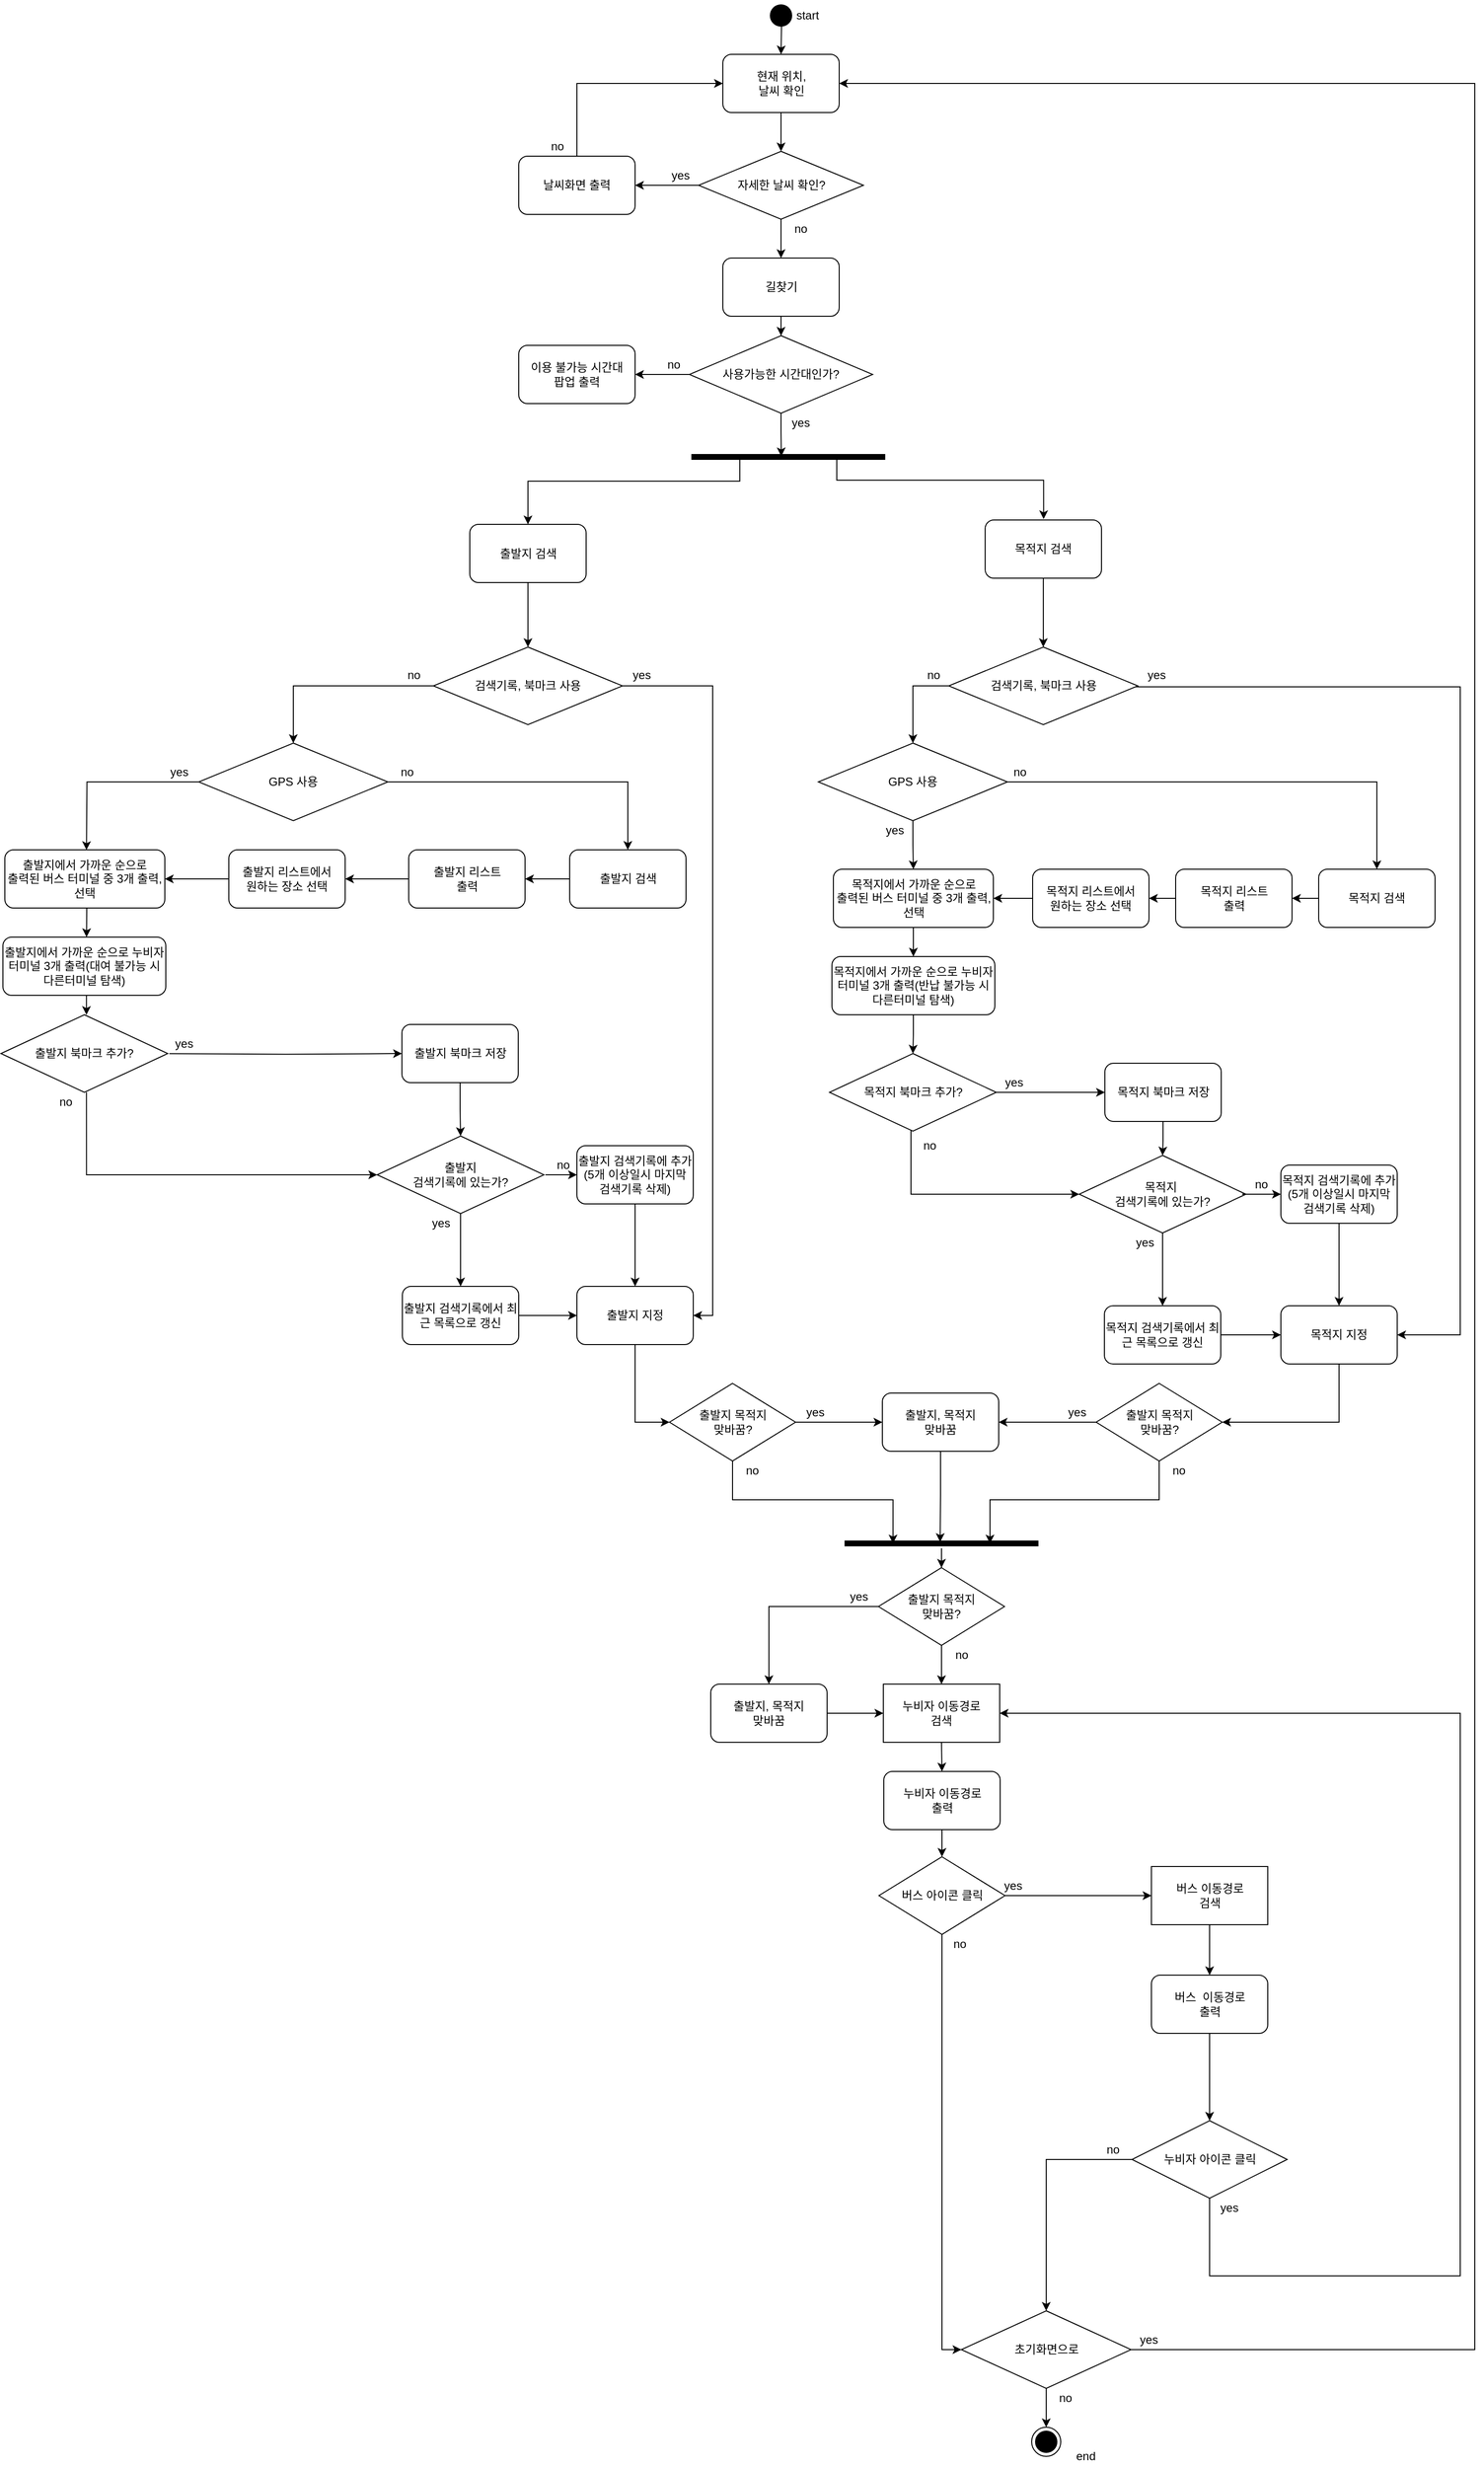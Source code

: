 <mxfile version="12.2.2" type="device" pages="1"><diagram id="voojfYDVaYr_QGPPQN8t" name="Page-1"><mxGraphModel dx="1408" dy="748" grid="1" gridSize="10" guides="1" tooltips="1" connect="1" arrows="1" fold="1" page="1" pageScale="1" pageWidth="827" pageHeight="1169" math="0" shadow="0"><root><mxCell id="0"/><mxCell id="1" parent="0"/><mxCell id="6uyjMavUp8ukSpGqGMeQ-25" style="edgeStyle=orthogonalEdgeStyle;rounded=0;orthogonalLoop=1;jettySize=auto;html=1;entryX=0.5;entryY=0;entryDx=0;entryDy=0;" parent="1" target="6uyjMavUp8ukSpGqGMeQ-9" edge="1"><mxGeometry relative="1" as="geometry"><mxPoint x="885" y="40" as="sourcePoint"/></mxGeometry></mxCell><mxCell id="6uyjMavUp8ukSpGqGMeQ-2" value="" style="ellipse;html=1;shape=startState;fillColor=#000000;strokeColor=#000000;" parent="1" vertex="1"><mxGeometry x="869.5" y="15" width="30" height="30" as="geometry"/></mxCell><mxCell id="6uyjMavUp8ukSpGqGMeQ-360" style="edgeStyle=orthogonalEdgeStyle;rounded=0;orthogonalLoop=1;jettySize=auto;html=1;entryX=0.5;entryY=0;entryDx=0;entryDy=0;strokeColor=#000000;" parent="1" source="6uyjMavUp8ukSpGqGMeQ-9" target="6uyjMavUp8ukSpGqGMeQ-359" edge="1"><mxGeometry relative="1" as="geometry"/></mxCell><mxCell id="6uyjMavUp8ukSpGqGMeQ-9" value="현재 위치,&lt;br&gt;날씨 확인" style="rounded=1;whiteSpace=wrap;html=1;" parent="1" vertex="1"><mxGeometry x="824.5" y="70" width="120" height="60" as="geometry"/></mxCell><mxCell id="6uyjMavUp8ukSpGqGMeQ-273" style="edgeStyle=orthogonalEdgeStyle;rounded=0;orthogonalLoop=1;jettySize=auto;html=1;entryX=0.5;entryY=0;entryDx=0;entryDy=0;strokeColor=#000000;" parent="1" source="6uyjMavUp8ukSpGqGMeQ-11" target="6uyjMavUp8ukSpGqGMeQ-271" edge="1"><mxGeometry relative="1" as="geometry"/></mxCell><mxCell id="6uyjMavUp8ukSpGqGMeQ-11" value="길찾기" style="rounded=1;whiteSpace=wrap;html=1;" parent="1" vertex="1"><mxGeometry x="824.5" y="280" width="120" height="60" as="geometry"/></mxCell><mxCell id="6uyjMavUp8ukSpGqGMeQ-69" style="edgeStyle=orthogonalEdgeStyle;rounded=0;orthogonalLoop=1;jettySize=auto;html=1;exitX=0.25;exitY=0.5;exitDx=0;exitDy=0;exitPerimeter=0;entryX=0.5;entryY=0;entryDx=0;entryDy=0;strokeColor=#000000;" parent="1" source="6uyjMavUp8ukSpGqGMeQ-26" target="6uyjMavUp8ukSpGqGMeQ-30" edge="1"><mxGeometry relative="1" as="geometry"><mxPoint x="772" y="455" as="sourcePoint"/><Array as="points"><mxPoint x="842" y="510"/><mxPoint x="624" y="510"/></Array></mxGeometry></mxCell><mxCell id="6uyjMavUp8ukSpGqGMeQ-70" style="edgeStyle=orthogonalEdgeStyle;rounded=0;orthogonalLoop=1;jettySize=auto;html=1;exitX=0.75;exitY=0.5;exitDx=0;exitDy=0;exitPerimeter=0;entryX=0.5;entryY=0;entryDx=0;entryDy=0;strokeColor=#000000;" parent="1" edge="1"><mxGeometry relative="1" as="geometry"><mxPoint x="942" y="484.167" as="sourcePoint"/><mxPoint x="1155.333" y="549.167" as="targetPoint"/><Array as="points"><mxPoint x="942" y="509"/><mxPoint x="1155" y="509"/></Array></mxGeometry></mxCell><mxCell id="6uyjMavUp8ukSpGqGMeQ-26" value="" style="shape=line;html=1;strokeWidth=6;strokeColor=#000000;" parent="1" vertex="1"><mxGeometry x="792" y="480" width="200" height="10" as="geometry"/></mxCell><mxCell id="6uyjMavUp8ukSpGqGMeQ-58" style="edgeStyle=orthogonalEdgeStyle;rounded=0;orthogonalLoop=1;jettySize=auto;html=1;exitX=0.5;exitY=1;exitDx=0;exitDy=0;entryX=0.5;entryY=0;entryDx=0;entryDy=0;" parent="1" source="6uyjMavUp8ukSpGqGMeQ-30" target="6uyjMavUp8ukSpGqGMeQ-33" edge="1"><mxGeometry relative="1" as="geometry"/></mxCell><mxCell id="6uyjMavUp8ukSpGqGMeQ-30" value="출발지 검색" style="rounded=1;whiteSpace=wrap;html=1;" parent="1" vertex="1"><mxGeometry x="563.5" y="554.5" width="120" height="60" as="geometry"/></mxCell><mxCell id="6uyjMavUp8ukSpGqGMeQ-117" style="edgeStyle=orthogonalEdgeStyle;rounded=0;orthogonalLoop=1;jettySize=auto;html=1;entryX=0.5;entryY=0;entryDx=0;entryDy=0;strokeColor=#000000;" parent="1" source="6uyjMavUp8ukSpGqGMeQ-31" target="6uyjMavUp8ukSpGqGMeQ-116" edge="1"><mxGeometry relative="1" as="geometry"/></mxCell><mxCell id="6uyjMavUp8ukSpGqGMeQ-31" value="목적지 검색" style="rounded=1;whiteSpace=wrap;html=1;" parent="1" vertex="1"><mxGeometry x="1095" y="550" width="120" height="60" as="geometry"/></mxCell><mxCell id="6uyjMavUp8ukSpGqGMeQ-68" style="edgeStyle=orthogonalEdgeStyle;rounded=0;orthogonalLoop=1;jettySize=auto;html=1;exitX=0;exitY=0.5;exitDx=0;exitDy=0;entryX=0.5;entryY=0;entryDx=0;entryDy=0;strokeColor=#000000;" parent="1" source="6uyjMavUp8ukSpGqGMeQ-33" target="6uyjMavUp8ukSpGqGMeQ-35" edge="1"><mxGeometry relative="1" as="geometry"/></mxCell><mxCell id="6uyjMavUp8ukSpGqGMeQ-82" style="edgeStyle=orthogonalEdgeStyle;rounded=0;orthogonalLoop=1;jettySize=auto;html=1;entryX=1;entryY=0.5;entryDx=0;entryDy=0;strokeColor=#000000;" parent="1" source="6uyjMavUp8ukSpGqGMeQ-33" target="6uyjMavUp8ukSpGqGMeQ-79" edge="1"><mxGeometry relative="1" as="geometry"><Array as="points"><mxPoint x="814" y="721"/><mxPoint x="814" y="1370"/></Array></mxGeometry></mxCell><mxCell id="6uyjMavUp8ukSpGqGMeQ-33" value="검색기록, 북마크 사용" style="rhombus;whiteSpace=wrap;html=1;" parent="1" vertex="1"><mxGeometry x="526" y="681" width="195" height="80" as="geometry"/></mxCell><mxCell id="6uyjMavUp8ukSpGqGMeQ-67" style="edgeStyle=orthogonalEdgeStyle;rounded=0;orthogonalLoop=1;jettySize=auto;html=1;exitX=0;exitY=0.5;exitDx=0;exitDy=0;entryX=0.5;entryY=0;entryDx=0;entryDy=0;strokeColor=#000000;" parent="1" source="6uyjMavUp8ukSpGqGMeQ-35" edge="1"><mxGeometry relative="1" as="geometry"><mxPoint x="168.167" y="890.167" as="targetPoint"/></mxGeometry></mxCell><mxCell id="OLbl4GY34blE0rH3LOxg-2" style="edgeStyle=orthogonalEdgeStyle;rounded=0;orthogonalLoop=1;jettySize=auto;html=1;entryX=0.5;entryY=0;entryDx=0;entryDy=0;" parent="1" source="6uyjMavUp8ukSpGqGMeQ-35" target="6uyjMavUp8ukSpGqGMeQ-40" edge="1"><mxGeometry relative="1" as="geometry"/></mxCell><mxCell id="6uyjMavUp8ukSpGqGMeQ-35" value="GPS 사용" style="rhombus;whiteSpace=wrap;html=1;" parent="1" vertex="1"><mxGeometry x="284" y="780" width="195" height="80" as="geometry"/></mxCell><mxCell id="6uyjMavUp8ukSpGqGMeQ-36" value="yes" style="text;html=1;strokeColor=none;fillColor=none;align=center;verticalAlign=middle;whiteSpace=wrap;rounded=0;" parent="1" vertex="1"><mxGeometry x="244" y="800" width="40" height="20" as="geometry"/></mxCell><mxCell id="6uyjMavUp8ukSpGqGMeQ-37" value="yes" style="text;html=1;strokeColor=none;fillColor=none;align=center;verticalAlign=middle;whiteSpace=wrap;rounded=0;" parent="1" vertex="1"><mxGeometry x="721" y="700" width="40" height="20" as="geometry"/></mxCell><mxCell id="6uyjMavUp8ukSpGqGMeQ-38" value="no" style="text;html=1;strokeColor=none;fillColor=none;align=center;verticalAlign=middle;whiteSpace=wrap;rounded=0;" parent="1" vertex="1"><mxGeometry x="486" y="700" width="40" height="20" as="geometry"/></mxCell><mxCell id="6uyjMavUp8ukSpGqGMeQ-39" value="no" style="text;html=1;strokeColor=none;fillColor=none;align=center;verticalAlign=middle;whiteSpace=wrap;rounded=0;" parent="1" vertex="1"><mxGeometry x="479" y="800" width="40" height="20" as="geometry"/></mxCell><mxCell id="6uyjMavUp8ukSpGqGMeQ-40" value="출발지 검색" style="rounded=1;whiteSpace=wrap;html=1;" parent="1" vertex="1"><mxGeometry x="666.5" y="890" width="120" height="60" as="geometry"/></mxCell><mxCell id="6uyjMavUp8ukSpGqGMeQ-42" value="" style="endArrow=classic;html=1;exitX=0;exitY=0.5;exitDx=0;exitDy=0;entryX=1;entryY=0.5;entryDx=0;entryDy=0;" parent="1" source="6uyjMavUp8ukSpGqGMeQ-40" target="OLbl4GY34blE0rH3LOxg-3" edge="1"><mxGeometry width="50" height="50" relative="1" as="geometry"><mxPoint x="554" y="880" as="sourcePoint"/><mxPoint x="580" y="920" as="targetPoint"/><Array as="points"/></mxGeometry></mxCell><mxCell id="6uyjMavUp8ukSpGqGMeQ-43" value="출발지에서 가까운 순으로 &lt;br&gt;출력된 버스 터미널 중 3개 출력, 선택" style="rounded=1;whiteSpace=wrap;html=1;" parent="1" vertex="1"><mxGeometry x="84" y="890" width="165" height="60" as="geometry"/></mxCell><mxCell id="6uyjMavUp8ukSpGqGMeQ-254" style="edgeStyle=orthogonalEdgeStyle;rounded=0;orthogonalLoop=1;jettySize=auto;html=1;entryX=0.5;entryY=0;entryDx=0;entryDy=0;strokeColor=#000000;" parent="1" edge="1"><mxGeometry relative="1" as="geometry"><mxPoint x="168.167" y="1040" as="sourcePoint"/><mxPoint x="168.167" y="1060.167" as="targetPoint"/></mxGeometry></mxCell><mxCell id="6uyjMavUp8ukSpGqGMeQ-44" value="출발지에서 가까운 순으로 누비자 터미널 3개 출력(대여 불가능 시 다른터미널 탐색)" style="rounded=1;whiteSpace=wrap;html=1;" parent="1" vertex="1"><mxGeometry x="82" y="980" width="168" height="60" as="geometry"/></mxCell><mxCell id="6uyjMavUp8ukSpGqGMeQ-75" style="edgeStyle=orthogonalEdgeStyle;rounded=0;orthogonalLoop=1;jettySize=auto;html=1;entryX=0.5;entryY=0;entryDx=0;entryDy=0;strokeColor=#000000;" parent="1" source="6uyjMavUp8ukSpGqGMeQ-45" target="6uyjMavUp8ukSpGqGMeQ-64" edge="1"><mxGeometry relative="1" as="geometry"/></mxCell><mxCell id="6uyjMavUp8ukSpGqGMeQ-45" value="출발지 &lt;br&gt;검색기록에 있는가?" style="rhombus;whiteSpace=wrap;html=1;" parent="1" vertex="1"><mxGeometry x="468" y="1185" width="172" height="80" as="geometry"/></mxCell><mxCell id="6uyjMavUp8ukSpGqGMeQ-81" style="edgeStyle=orthogonalEdgeStyle;rounded=0;orthogonalLoop=1;jettySize=auto;html=1;entryX=0.5;entryY=0;entryDx=0;entryDy=0;strokeColor=#000000;" parent="1" source="6uyjMavUp8ukSpGqGMeQ-47" target="6uyjMavUp8ukSpGqGMeQ-79" edge="1"><mxGeometry relative="1" as="geometry"/></mxCell><mxCell id="6uyjMavUp8ukSpGqGMeQ-47" value="출발지 검색기록에 추가(5개 이상일시 마지막 검색기록 삭제)" style="rounded=1;whiteSpace=wrap;html=1;" parent="1" vertex="1"><mxGeometry x="674" y="1195" width="120" height="60" as="geometry"/></mxCell><mxCell id="6uyjMavUp8ukSpGqGMeQ-48" value="" style="endArrow=classic;html=1;entryX=0;entryY=0.5;entryDx=0;entryDy=0;" parent="1" target="6uyjMavUp8ukSpGqGMeQ-47" edge="1"><mxGeometry width="50" height="50" relative="1" as="geometry"><mxPoint x="641.5" y="1225" as="sourcePoint"/><mxPoint x="371.5" y="1235" as="targetPoint"/></mxGeometry></mxCell><mxCell id="6uyjMavUp8ukSpGqGMeQ-49" value="no" style="text;html=1;strokeColor=none;fillColor=none;align=center;verticalAlign=middle;whiteSpace=wrap;rounded=0;" parent="1" vertex="1"><mxGeometry x="640" y="1205" width="40" height="20" as="geometry"/></mxCell><mxCell id="6uyjMavUp8ukSpGqGMeQ-50" value="" style="endArrow=classic;html=1;exitX=0.5;exitY=1;exitDx=0;exitDy=0;" parent="1" edge="1"><mxGeometry width="50" height="50" relative="1" as="geometry"><mxPoint x="168.5" y="950" as="sourcePoint"/><mxPoint x="168.25" y="980" as="targetPoint"/></mxGeometry></mxCell><mxCell id="6uyjMavUp8ukSpGqGMeQ-255" style="edgeStyle=orthogonalEdgeStyle;rounded=0;orthogonalLoop=1;jettySize=auto;html=1;entryX=0;entryY=0.5;entryDx=0;entryDy=0;strokeColor=#000000;" parent="1" target="6uyjMavUp8ukSpGqGMeQ-55" edge="1"><mxGeometry relative="1" as="geometry"><mxPoint x="253.642" y="1100.167" as="sourcePoint"/></mxGeometry></mxCell><mxCell id="6uyjMavUp8ukSpGqGMeQ-256" style="edgeStyle=orthogonalEdgeStyle;rounded=0;orthogonalLoop=1;jettySize=auto;html=1;entryX=0;entryY=0.5;entryDx=0;entryDy=0;strokeColor=#000000;" parent="1" target="6uyjMavUp8ukSpGqGMeQ-45" edge="1"><mxGeometry relative="1" as="geometry"><mxPoint x="168.167" y="1139.922" as="sourcePoint"/><Array as="points"><mxPoint x="168.5" y="1225"/></Array></mxGeometry></mxCell><mxCell id="6uyjMavUp8ukSpGqGMeQ-52" value="출발지 북마크 추가?" style="rhombus;whiteSpace=wrap;html=1;" parent="1" vertex="1"><mxGeometry x="80" y="1060" width="172" height="80" as="geometry"/></mxCell><mxCell id="6uyjMavUp8ukSpGqGMeQ-53" value="no" style="text;html=1;strokeColor=none;fillColor=none;align=center;verticalAlign=middle;whiteSpace=wrap;rounded=0;" parent="1" vertex="1"><mxGeometry x="126.5" y="1140" width="40" height="20" as="geometry"/></mxCell><mxCell id="6uyjMavUp8ukSpGqGMeQ-54" value="yes" style="text;html=1;strokeColor=none;fillColor=none;align=center;verticalAlign=middle;whiteSpace=wrap;rounded=0;" parent="1" vertex="1"><mxGeometry x="249" y="1080" width="40" height="20" as="geometry"/></mxCell><mxCell id="6uyjMavUp8ukSpGqGMeQ-257" style="edgeStyle=orthogonalEdgeStyle;rounded=0;orthogonalLoop=1;jettySize=auto;html=1;entryX=0.5;entryY=0;entryDx=0;entryDy=0;strokeColor=#000000;" parent="1" source="6uyjMavUp8ukSpGqGMeQ-55" target="6uyjMavUp8ukSpGqGMeQ-45" edge="1"><mxGeometry relative="1" as="geometry"/></mxCell><mxCell id="6uyjMavUp8ukSpGqGMeQ-55" value="출발지 북마크 저장" style="rounded=1;whiteSpace=wrap;html=1;" parent="1" vertex="1"><mxGeometry x="493.5" y="1070" width="120" height="60" as="geometry"/></mxCell><mxCell id="6uyjMavUp8ukSpGqGMeQ-80" style="edgeStyle=orthogonalEdgeStyle;rounded=0;orthogonalLoop=1;jettySize=auto;html=1;entryX=0;entryY=0.5;entryDx=0;entryDy=0;strokeColor=#000000;" parent="1" source="6uyjMavUp8ukSpGqGMeQ-64" target="6uyjMavUp8ukSpGqGMeQ-79" edge="1"><mxGeometry relative="1" as="geometry"/></mxCell><mxCell id="6uyjMavUp8ukSpGqGMeQ-64" value="출발지 검색기록에서 최근 목록으로 갱신" style="rounded=1;whiteSpace=wrap;html=1;" parent="1" vertex="1"><mxGeometry x="494" y="1340" width="120" height="60" as="geometry"/></mxCell><mxCell id="6uyjMavUp8ukSpGqGMeQ-315" style="edgeStyle=orthogonalEdgeStyle;rounded=0;orthogonalLoop=1;jettySize=auto;html=1;entryX=0;entryY=0.5;entryDx=0;entryDy=0;strokeColor=#000000;" parent="1" source="6uyjMavUp8ukSpGqGMeQ-79" target="6uyjMavUp8ukSpGqGMeQ-311" edge="1"><mxGeometry relative="1" as="geometry"><Array as="points"><mxPoint x="734" y="1480"/></Array></mxGeometry></mxCell><mxCell id="6uyjMavUp8ukSpGqGMeQ-79" value="출발지 지정" style="rounded=1;whiteSpace=wrap;html=1;strokeColor=#000000;" parent="1" vertex="1"><mxGeometry x="674" y="1340" width="120" height="60" as="geometry"/></mxCell><mxCell id="6uyjMavUp8ukSpGqGMeQ-150" style="edgeStyle=orthogonalEdgeStyle;rounded=0;orthogonalLoop=1;jettySize=auto;html=1;entryX=1;entryY=0.5;entryDx=0;entryDy=0;strokeColor=#000000;" parent="1" source="6uyjMavUp8ukSpGqGMeQ-116" target="6uyjMavUp8ukSpGqGMeQ-144" edge="1"><mxGeometry relative="1" as="geometry"><Array as="points"><mxPoint x="1585" y="722"/><mxPoint x="1585" y="1390"/></Array></mxGeometry></mxCell><mxCell id="6uyjMavUp8ukSpGqGMeQ-278" style="edgeStyle=orthogonalEdgeStyle;rounded=0;orthogonalLoop=1;jettySize=auto;html=1;entryX=0.5;entryY=0;entryDx=0;entryDy=0;strokeColor=#000000;" parent="1" target="6uyjMavUp8ukSpGqGMeQ-276" edge="1"><mxGeometry relative="1" as="geometry"><mxPoint x="1060.5" y="721" as="sourcePoint"/><Array as="points"><mxPoint x="1021" y="721"/></Array></mxGeometry></mxCell><mxCell id="6uyjMavUp8ukSpGqGMeQ-116" value="검색기록, 북마크 사용" style="rhombus;whiteSpace=wrap;html=1;" parent="1" vertex="1"><mxGeometry x="1057.5" y="681" width="195" height="80" as="geometry"/></mxCell><mxCell id="6uyjMavUp8ukSpGqGMeQ-120" value="yes" style="text;html=1;strokeColor=none;fillColor=none;align=center;verticalAlign=middle;whiteSpace=wrap;rounded=0;" parent="1" vertex="1"><mxGeometry x="1251.5" y="700" width="40" height="20" as="geometry"/></mxCell><mxCell id="6uyjMavUp8ukSpGqGMeQ-121" value="no" style="text;html=1;strokeColor=none;fillColor=none;align=center;verticalAlign=middle;whiteSpace=wrap;rounded=0;" parent="1" vertex="1"><mxGeometry x="1022" y="700" width="40" height="20" as="geometry"/></mxCell><mxCell id="OLbl4GY34blE0rH3LOxg-22" style="edgeStyle=orthogonalEdgeStyle;rounded=0;orthogonalLoop=1;jettySize=auto;html=1;" parent="1" source="6uyjMavUp8ukSpGqGMeQ-122" target="OLbl4GY34blE0rH3LOxg-16" edge="1"><mxGeometry relative="1" as="geometry"/></mxCell><mxCell id="6uyjMavUp8ukSpGqGMeQ-122" value="목적지 검색" style="rounded=1;whiteSpace=wrap;html=1;" parent="1" vertex="1"><mxGeometry x="1439" y="910" width="120" height="60" as="geometry"/></mxCell><mxCell id="6uyjMavUp8ukSpGqGMeQ-125" value="목적지에서 가까운 순으로 &lt;br&gt;출력된 버스 터미널 중 3개 출력, 선택" style="rounded=1;whiteSpace=wrap;html=1;" parent="1" vertex="1"><mxGeometry x="938.5" y="910" width="165" height="60" as="geometry"/></mxCell><mxCell id="6uyjMavUp8ukSpGqGMeQ-258" style="edgeStyle=orthogonalEdgeStyle;rounded=0;orthogonalLoop=1;jettySize=auto;html=1;strokeColor=#000000;" parent="1" source="6uyjMavUp8ukSpGqGMeQ-127" target="6uyjMavUp8ukSpGqGMeQ-136" edge="1"><mxGeometry relative="1" as="geometry"/></mxCell><mxCell id="6uyjMavUp8ukSpGqGMeQ-127" value="목적지에서 가까운 순으로 누비자 터미널 3개 출력(반납 불가능 시 다른터미널 탐색)" style="rounded=1;whiteSpace=wrap;html=1;" parent="1" vertex="1"><mxGeometry x="937" y="1000" width="168" height="60" as="geometry"/></mxCell><mxCell id="6uyjMavUp8ukSpGqGMeQ-128" style="edgeStyle=orthogonalEdgeStyle;rounded=0;orthogonalLoop=1;jettySize=auto;html=1;entryX=0.5;entryY=0;entryDx=0;entryDy=0;strokeColor=#000000;" parent="1" source="6uyjMavUp8ukSpGqGMeQ-129" target="6uyjMavUp8ukSpGqGMeQ-143" edge="1"><mxGeometry relative="1" as="geometry"/></mxCell><mxCell id="6uyjMavUp8ukSpGqGMeQ-129" value="목적지&amp;nbsp;&lt;br&gt;검색기록에 있는가?" style="rhombus;whiteSpace=wrap;html=1;" parent="1" vertex="1"><mxGeometry x="1192" y="1205" width="172" height="80" as="geometry"/></mxCell><mxCell id="6uyjMavUp8ukSpGqGMeQ-130" style="edgeStyle=orthogonalEdgeStyle;rounded=0;orthogonalLoop=1;jettySize=auto;html=1;entryX=0.5;entryY=0;entryDx=0;entryDy=0;strokeColor=#000000;" parent="1" source="6uyjMavUp8ukSpGqGMeQ-131" target="6uyjMavUp8ukSpGqGMeQ-144" edge="1"><mxGeometry relative="1" as="geometry"/></mxCell><mxCell id="6uyjMavUp8ukSpGqGMeQ-131" value="목적지 검색기록에 추가(5개 이상일시 마지막 검색기록 삭제)" style="rounded=1;whiteSpace=wrap;html=1;" parent="1" vertex="1"><mxGeometry x="1400" y="1215" width="120" height="60" as="geometry"/></mxCell><mxCell id="6uyjMavUp8ukSpGqGMeQ-132" value="" style="endArrow=classic;html=1;entryX=0;entryY=0.5;entryDx=0;entryDy=0;exitX=0.977;exitY=0.5;exitDx=0;exitDy=0;exitPerimeter=0;" parent="1" source="6uyjMavUp8ukSpGqGMeQ-129" target="6uyjMavUp8ukSpGqGMeQ-131" edge="1"><mxGeometry width="50" height="50" relative="1" as="geometry"><mxPoint x="1367.5" y="1245" as="sourcePoint"/><mxPoint x="1097.5" y="1255" as="targetPoint"/></mxGeometry></mxCell><mxCell id="6uyjMavUp8ukSpGqGMeQ-133" value="no" style="text;html=1;strokeColor=none;fillColor=none;align=center;verticalAlign=middle;whiteSpace=wrap;rounded=0;" parent="1" vertex="1"><mxGeometry x="1360" y="1225" width="40" height="20" as="geometry"/></mxCell><mxCell id="6uyjMavUp8ukSpGqGMeQ-134" value="" style="endArrow=classic;html=1;exitX=0.5;exitY=1;exitDx=0;exitDy=0;" parent="1" source="6uyjMavUp8ukSpGqGMeQ-125" target="6uyjMavUp8ukSpGqGMeQ-127" edge="1"><mxGeometry width="50" height="50" relative="1" as="geometry"><mxPoint x="1149" y="1064" as="sourcePoint"/><mxPoint x="1199" y="1014" as="targetPoint"/></mxGeometry></mxCell><mxCell id="6uyjMavUp8ukSpGqGMeQ-261" style="edgeStyle=orthogonalEdgeStyle;rounded=0;orthogonalLoop=1;jettySize=auto;html=1;entryX=0;entryY=0.5;entryDx=0;entryDy=0;strokeColor=#000000;" parent="1" source="6uyjMavUp8ukSpGqGMeQ-136" target="6uyjMavUp8ukSpGqGMeQ-141" edge="1"><mxGeometry relative="1" as="geometry"/></mxCell><mxCell id="6uyjMavUp8ukSpGqGMeQ-262" style="edgeStyle=orthogonalEdgeStyle;rounded=0;orthogonalLoop=1;jettySize=auto;html=1;entryX=0;entryY=0.5;entryDx=0;entryDy=0;strokeColor=#000000;" parent="1" source="6uyjMavUp8ukSpGqGMeQ-136" target="6uyjMavUp8ukSpGqGMeQ-129" edge="1"><mxGeometry relative="1" as="geometry"><Array as="points"><mxPoint x="1018.5" y="1245"/></Array></mxGeometry></mxCell><mxCell id="6uyjMavUp8ukSpGqGMeQ-136" value="목적지 북마크 추가?" style="rhombus;whiteSpace=wrap;html=1;" parent="1" vertex="1"><mxGeometry x="934.5" y="1100" width="172" height="80" as="geometry"/></mxCell><mxCell id="6uyjMavUp8ukSpGqGMeQ-138" value="yes" style="text;html=1;strokeColor=none;fillColor=none;align=center;verticalAlign=middle;whiteSpace=wrap;rounded=0;" parent="1" vertex="1"><mxGeometry x="1105" y="1120" width="40" height="20" as="geometry"/></mxCell><mxCell id="6uyjMavUp8ukSpGqGMeQ-263" style="edgeStyle=orthogonalEdgeStyle;rounded=0;orthogonalLoop=1;jettySize=auto;html=1;entryX=0.5;entryY=0;entryDx=0;entryDy=0;strokeColor=#000000;" parent="1" source="6uyjMavUp8ukSpGqGMeQ-141" target="6uyjMavUp8ukSpGqGMeQ-129" edge="1"><mxGeometry relative="1" as="geometry"/></mxCell><mxCell id="6uyjMavUp8ukSpGqGMeQ-141" value="목적지 북마크 저장" style="rounded=1;whiteSpace=wrap;html=1;" parent="1" vertex="1"><mxGeometry x="1218.5" y="1110" width="120" height="60" as="geometry"/></mxCell><mxCell id="6uyjMavUp8ukSpGqGMeQ-142" style="edgeStyle=orthogonalEdgeStyle;rounded=0;orthogonalLoop=1;jettySize=auto;html=1;entryX=0;entryY=0.5;entryDx=0;entryDy=0;strokeColor=#000000;" parent="1" source="6uyjMavUp8ukSpGqGMeQ-143" target="6uyjMavUp8ukSpGqGMeQ-144" edge="1"><mxGeometry relative="1" as="geometry"/></mxCell><mxCell id="6uyjMavUp8ukSpGqGMeQ-143" value="목적지 검색기록에서 최근 목록으로 갱신" style="rounded=1;whiteSpace=wrap;html=1;" parent="1" vertex="1"><mxGeometry x="1218" y="1360" width="120" height="60" as="geometry"/></mxCell><mxCell id="6uyjMavUp8ukSpGqGMeQ-317" style="edgeStyle=orthogonalEdgeStyle;rounded=0;orthogonalLoop=1;jettySize=auto;html=1;entryX=1;entryY=0.5;entryDx=0;entryDy=0;strokeColor=#000000;" parent="1" source="6uyjMavUp8ukSpGqGMeQ-144" target="6uyjMavUp8ukSpGqGMeQ-316" edge="1"><mxGeometry relative="1" as="geometry"><Array as="points"><mxPoint x="1460" y="1480"/></Array></mxGeometry></mxCell><mxCell id="6uyjMavUp8ukSpGqGMeQ-144" value="목적지 지정" style="rounded=1;whiteSpace=wrap;html=1;strokeColor=#000000;" parent="1" vertex="1"><mxGeometry x="1400" y="1360" width="120" height="60" as="geometry"/></mxCell><mxCell id="6uyjMavUp8ukSpGqGMeQ-214" style="edgeStyle=orthogonalEdgeStyle;rounded=0;orthogonalLoop=1;jettySize=auto;html=1;entryX=0.5;entryY=0;entryDx=0;entryDy=0;strokeColor=#000000;exitX=0.5;exitY=1;exitDx=0;exitDy=0;" parent="1" source="6uyjMavUp8ukSpGqGMeQ-232" target="6uyjMavUp8ukSpGqGMeQ-191" edge="1"><mxGeometry relative="1" as="geometry"><mxPoint x="1050.5" y="1640" as="sourcePoint"/><mxPoint x="1050.333" y="1677.667" as="targetPoint"/></mxGeometry></mxCell><mxCell id="6uyjMavUp8ukSpGqGMeQ-339" style="edgeStyle=orthogonalEdgeStyle;rounded=0;orthogonalLoop=1;jettySize=auto;html=1;strokeColor=#000000;" parent="1" source="6uyjMavUp8ukSpGqGMeQ-153" target="6uyjMavUp8ukSpGqGMeQ-337" edge="1"><mxGeometry relative="1" as="geometry"/></mxCell><mxCell id="6uyjMavUp8ukSpGqGMeQ-153" value="" style="shape=line;html=1;strokeWidth=6;strokeColor=#000000;" parent="1" vertex="1"><mxGeometry x="950" y="1600" width="200" height="10" as="geometry"/></mxCell><mxCell id="6uyjMavUp8ukSpGqGMeQ-285" style="edgeStyle=orthogonalEdgeStyle;rounded=0;orthogonalLoop=1;jettySize=auto;html=1;entryX=0.5;entryY=0;entryDx=0;entryDy=0;strokeColor=#000000;" parent="1" source="6uyjMavUp8ukSpGqGMeQ-191" target="6uyjMavUp8ukSpGqGMeQ-224" edge="1"><mxGeometry relative="1" as="geometry"/></mxCell><mxCell id="6uyjMavUp8ukSpGqGMeQ-191" value="누비자 이동경로&lt;br&gt;출력" style="rounded=1;whiteSpace=wrap;html=1;" parent="1" vertex="1"><mxGeometry x="990.5" y="1840" width="120" height="60" as="geometry"/></mxCell><mxCell id="6uyjMavUp8ukSpGqGMeQ-286" style="edgeStyle=orthogonalEdgeStyle;rounded=0;orthogonalLoop=1;jettySize=auto;html=1;entryX=0.5;entryY=0;entryDx=0;entryDy=0;strokeColor=#000000;" parent="1" source="6uyjMavUp8ukSpGqGMeQ-198" target="6uyjMavUp8ukSpGqGMeQ-227" edge="1"><mxGeometry relative="1" as="geometry"/></mxCell><mxCell id="6uyjMavUp8ukSpGqGMeQ-198" value="버스&amp;nbsp; 이동경로&lt;br&gt;출력" style="rounded=1;whiteSpace=wrap;html=1;" parent="1" vertex="1"><mxGeometry x="1266.5" y="2050" width="120" height="60" as="geometry"/></mxCell><mxCell id="6uyjMavUp8ukSpGqGMeQ-236" style="edgeStyle=orthogonalEdgeStyle;rounded=0;orthogonalLoop=1;jettySize=auto;html=1;strokeColor=#000000;entryX=0;entryY=0.5;entryDx=0;entryDy=0;" parent="1" source="6uyjMavUp8ukSpGqGMeQ-224" target="6uyjMavUp8ukSpGqGMeQ-235" edge="1"><mxGeometry relative="1" as="geometry"><mxPoint x="1265.5" y="1968" as="targetPoint"/></mxGeometry></mxCell><mxCell id="6uyjMavUp8ukSpGqGMeQ-238" style="edgeStyle=orthogonalEdgeStyle;rounded=0;orthogonalLoop=1;jettySize=auto;html=1;strokeColor=#000000;entryX=0;entryY=0.5;entryDx=0;entryDy=0;" parent="1" source="6uyjMavUp8ukSpGqGMeQ-224" target="6uyjMavUp8ukSpGqGMeQ-240" edge="1"><mxGeometry relative="1" as="geometry"><mxPoint x="1026.5" y="2390" as="targetPoint"/><Array as="points"><mxPoint x="1050" y="2436"/></Array></mxGeometry></mxCell><mxCell id="6uyjMavUp8ukSpGqGMeQ-224" value="버스 아이콘 클릭" style="rhombus;whiteSpace=wrap;html=1;strokeColor=#000000;" parent="1" vertex="1"><mxGeometry x="985.5" y="1928" width="130" height="80" as="geometry"/></mxCell><mxCell id="6uyjMavUp8ukSpGqGMeQ-231" value="" style="edgeStyle=orthogonalEdgeStyle;rounded=0;orthogonalLoop=1;jettySize=auto;html=1;strokeColor=#000000;entryX=1;entryY=0.5;entryDx=0;entryDy=0;" parent="1" source="6uyjMavUp8ukSpGqGMeQ-227" target="6uyjMavUp8ukSpGqGMeQ-232" edge="1"><mxGeometry relative="1" as="geometry"><mxPoint x="1110" y="1800" as="targetPoint"/><Array as="points"><mxPoint x="1326" y="2360"/><mxPoint x="1585" y="2360"/><mxPoint x="1585" y="1780"/></Array></mxGeometry></mxCell><mxCell id="OLbl4GY34blE0rH3LOxg-29" style="edgeStyle=orthogonalEdgeStyle;rounded=0;orthogonalLoop=1;jettySize=auto;html=1;entryX=0.5;entryY=0;entryDx=0;entryDy=0;" parent="1" source="6uyjMavUp8ukSpGqGMeQ-227" target="6uyjMavUp8ukSpGqGMeQ-240" edge="1"><mxGeometry relative="1" as="geometry"/></mxCell><mxCell id="6uyjMavUp8ukSpGqGMeQ-227" value="누비자 아이콘 클릭" style="rhombus;whiteSpace=wrap;html=1;strokeColor=#000000;" parent="1" vertex="1"><mxGeometry x="1246.5" y="2200" width="160" height="80" as="geometry"/></mxCell><mxCell id="6uyjMavUp8ukSpGqGMeQ-232" value="누비자 이동경로&lt;br&gt;검색" style="rounded=0;whiteSpace=wrap;html=1;strokeColor=#000000;" parent="1" vertex="1"><mxGeometry x="990" y="1750" width="120" height="60" as="geometry"/></mxCell><mxCell id="6uyjMavUp8ukSpGqGMeQ-237" style="edgeStyle=orthogonalEdgeStyle;rounded=0;orthogonalLoop=1;jettySize=auto;html=1;entryX=0.5;entryY=0;entryDx=0;entryDy=0;strokeColor=#000000;" parent="1" source="6uyjMavUp8ukSpGqGMeQ-235" target="6uyjMavUp8ukSpGqGMeQ-198" edge="1"><mxGeometry relative="1" as="geometry"><mxPoint x="1326.167" y="2042.667" as="targetPoint"/></mxGeometry></mxCell><mxCell id="6uyjMavUp8ukSpGqGMeQ-235" value="버스 이동경로&lt;br&gt;검색" style="rounded=0;whiteSpace=wrap;html=1;strokeColor=#000000;" parent="1" vertex="1"><mxGeometry x="1266.5" y="1938" width="120" height="60" as="geometry"/></mxCell><mxCell id="6uyjMavUp8ukSpGqGMeQ-242" style="edgeStyle=orthogonalEdgeStyle;rounded=0;orthogonalLoop=1;jettySize=auto;html=1;strokeColor=#000000;entryX=1;entryY=0.5;entryDx=0;entryDy=0;" parent="1" source="6uyjMavUp8ukSpGqGMeQ-240" target="6uyjMavUp8ukSpGqGMeQ-9" edge="1"><mxGeometry relative="1" as="geometry"><mxPoint x="1640" y="256" as="targetPoint"/><Array as="points"><mxPoint x="1600" y="2436"/><mxPoint x="1600" y="100"/></Array></mxGeometry></mxCell><mxCell id="6uyjMavUp8ukSpGqGMeQ-243" style="edgeStyle=orthogonalEdgeStyle;rounded=0;orthogonalLoop=1;jettySize=auto;html=1;strokeColor=#000000;entryX=0.5;entryY=0;entryDx=0;entryDy=0;" parent="1" source="6uyjMavUp8ukSpGqGMeQ-240" target="6uyjMavUp8ukSpGqGMeQ-244" edge="1"><mxGeometry relative="1" as="geometry"><mxPoint x="1138" y="2556" as="targetPoint"/></mxGeometry></mxCell><mxCell id="6uyjMavUp8ukSpGqGMeQ-240" value="초기화면으로" style="rhombus;whiteSpace=wrap;html=1;strokeColor=#000000;" parent="1" vertex="1"><mxGeometry x="1070.5" y="2396" width="175" height="80" as="geometry"/></mxCell><mxCell id="6uyjMavUp8ukSpGqGMeQ-244" value="" style="ellipse;html=1;shape=endState;fillColor=#000000;strokeColor=#000000;" parent="1" vertex="1"><mxGeometry x="1143" y="2516" width="30" height="30" as="geometry"/></mxCell><mxCell id="6uyjMavUp8ukSpGqGMeQ-247" value="yes" style="text;html=1;strokeColor=none;fillColor=none;align=center;verticalAlign=middle;whiteSpace=wrap;rounded=0;" parent="1" vertex="1"><mxGeometry x="1326.5" y="2280" width="40" height="20" as="geometry"/></mxCell><mxCell id="6uyjMavUp8ukSpGqGMeQ-248" value="yes" style="text;html=1;strokeColor=none;fillColor=none;align=center;verticalAlign=middle;whiteSpace=wrap;rounded=0;" parent="1" vertex="1"><mxGeometry x="1244" y="2416" width="40" height="20" as="geometry"/></mxCell><mxCell id="6uyjMavUp8ukSpGqGMeQ-249" value="yes" style="text;html=1;strokeColor=none;fillColor=none;align=center;verticalAlign=middle;whiteSpace=wrap;rounded=0;" parent="1" vertex="1"><mxGeometry x="1103.5" y="1948" width="40" height="20" as="geometry"/></mxCell><mxCell id="6uyjMavUp8ukSpGqGMeQ-250" value="no" style="text;html=1;strokeColor=none;fillColor=none;align=center;verticalAlign=middle;whiteSpace=wrap;rounded=0;" parent="1" vertex="1"><mxGeometry x="1158" y="2476" width="40" height="20" as="geometry"/></mxCell><mxCell id="6uyjMavUp8ukSpGqGMeQ-251" value="no" style="text;html=1;strokeColor=none;fillColor=none;align=center;verticalAlign=middle;whiteSpace=wrap;rounded=0;" parent="1" vertex="1"><mxGeometry x="1049" y="2008" width="40" height="20" as="geometry"/></mxCell><mxCell id="6uyjMavUp8ukSpGqGMeQ-274" style="edgeStyle=orthogonalEdgeStyle;rounded=0;orthogonalLoop=1;jettySize=auto;html=1;entryX=0.464;entryY=0.433;entryDx=0;entryDy=0;entryPerimeter=0;strokeColor=#000000;" parent="1" source="6uyjMavUp8ukSpGqGMeQ-271" target="6uyjMavUp8ukSpGqGMeQ-26" edge="1"><mxGeometry relative="1" as="geometry"/></mxCell><mxCell id="6uyjMavUp8ukSpGqGMeQ-308" value="" style="edgeStyle=orthogonalEdgeStyle;rounded=0;orthogonalLoop=1;jettySize=auto;html=1;strokeColor=#000000;" parent="1" source="6uyjMavUp8ukSpGqGMeQ-271" target="6uyjMavUp8ukSpGqGMeQ-288" edge="1"><mxGeometry relative="1" as="geometry"/></mxCell><mxCell id="6uyjMavUp8ukSpGqGMeQ-271" value="사용가능한 시간대인가?" style="rhombus;whiteSpace=wrap;html=1;" parent="1" vertex="1"><mxGeometry x="790" y="360" width="189" height="80" as="geometry"/></mxCell><mxCell id="6uyjMavUp8ukSpGqGMeQ-277" style="edgeStyle=orthogonalEdgeStyle;rounded=0;orthogonalLoop=1;jettySize=auto;html=1;entryX=0.5;entryY=0;entryDx=0;entryDy=0;strokeColor=#000000;" parent="1" source="6uyjMavUp8ukSpGqGMeQ-276" target="6uyjMavUp8ukSpGqGMeQ-125" edge="1"><mxGeometry relative="1" as="geometry"/></mxCell><mxCell id="6uyjMavUp8ukSpGqGMeQ-280" style="edgeStyle=orthogonalEdgeStyle;rounded=0;orthogonalLoop=1;jettySize=auto;html=1;entryX=0.5;entryY=0;entryDx=0;entryDy=0;strokeColor=#000000;" parent="1" source="6uyjMavUp8ukSpGqGMeQ-276" target="6uyjMavUp8ukSpGqGMeQ-122" edge="1"><mxGeometry relative="1" as="geometry"/></mxCell><mxCell id="6uyjMavUp8ukSpGqGMeQ-276" value="GPS 사용" style="rhombus;whiteSpace=wrap;html=1;" parent="1" vertex="1"><mxGeometry x="923" y="780" width="195" height="80" as="geometry"/></mxCell><mxCell id="6uyjMavUp8ukSpGqGMeQ-279" value="no" style="text;html=1;strokeColor=none;fillColor=none;align=center;verticalAlign=middle;whiteSpace=wrap;rounded=0;" parent="1" vertex="1"><mxGeometry x="1110.5" y="800" width="40" height="20" as="geometry"/></mxCell><mxCell id="6uyjMavUp8ukSpGqGMeQ-284" value="yes" style="text;html=1;strokeColor=none;fillColor=none;align=center;verticalAlign=middle;whiteSpace=wrap;rounded=0;" parent="1" vertex="1"><mxGeometry x="884.5" y="440" width="40" height="20" as="geometry"/></mxCell><mxCell id="6uyjMavUp8ukSpGqGMeQ-288" value="이용 불가능 시간대&lt;br&gt;팝업 출력" style="rounded=1;whiteSpace=wrap;html=1;" parent="1" vertex="1"><mxGeometry x="614" y="370" width="120" height="60" as="geometry"/></mxCell><mxCell id="6uyjMavUp8ukSpGqGMeQ-293" value="yes" style="text;html=1;strokeColor=none;fillColor=none;align=center;verticalAlign=middle;whiteSpace=wrap;rounded=0;" parent="1" vertex="1"><mxGeometry x="982" y="860" width="40" height="20" as="geometry"/></mxCell><mxCell id="6uyjMavUp8ukSpGqGMeQ-296" value="no" style="text;html=1;strokeColor=none;fillColor=none;align=center;verticalAlign=middle;whiteSpace=wrap;rounded=0;" parent="1" vertex="1"><mxGeometry x="754" y="380" width="40" height="20" as="geometry"/></mxCell><mxCell id="6uyjMavUp8ukSpGqGMeQ-320" style="edgeStyle=orthogonalEdgeStyle;rounded=0;orthogonalLoop=1;jettySize=auto;html=1;strokeColor=#000000;entryX=0.25;entryY=0.5;entryDx=0;entryDy=0;entryPerimeter=0;" parent="1" source="6uyjMavUp8ukSpGqGMeQ-311" target="6uyjMavUp8ukSpGqGMeQ-153" edge="1"><mxGeometry relative="1" as="geometry"><Array as="points"><mxPoint x="835" y="1560"/><mxPoint x="1000" y="1560"/></Array></mxGeometry></mxCell><mxCell id="6uyjMavUp8ukSpGqGMeQ-342" style="edgeStyle=orthogonalEdgeStyle;rounded=0;orthogonalLoop=1;jettySize=auto;html=1;entryX=0;entryY=0.5;entryDx=0;entryDy=0;strokeColor=#000000;" parent="1" source="6uyjMavUp8ukSpGqGMeQ-311" target="6uyjMavUp8ukSpGqGMeQ-340" edge="1"><mxGeometry relative="1" as="geometry"/></mxCell><mxCell id="6uyjMavUp8ukSpGqGMeQ-311" value="출발지 목적지&lt;br&gt;맞바꿈?" style="rhombus;whiteSpace=wrap;html=1;strokeColor=#000000;" parent="1" vertex="1"><mxGeometry x="769.5" y="1440" width="130" height="80" as="geometry"/></mxCell><mxCell id="6uyjMavUp8ukSpGqGMeQ-321" style="edgeStyle=orthogonalEdgeStyle;rounded=0;orthogonalLoop=1;jettySize=auto;html=1;entryX=0.75;entryY=0.5;entryDx=0;entryDy=0;entryPerimeter=0;strokeColor=#000000;" parent="1" source="6uyjMavUp8ukSpGqGMeQ-316" target="6uyjMavUp8ukSpGqGMeQ-153" edge="1"><mxGeometry relative="1" as="geometry"><Array as="points"><mxPoint x="1275" y="1560"/><mxPoint x="1100" y="1560"/></Array></mxGeometry></mxCell><mxCell id="6uyjMavUp8ukSpGqGMeQ-341" style="edgeStyle=orthogonalEdgeStyle;rounded=0;orthogonalLoop=1;jettySize=auto;html=1;entryX=1;entryY=0.5;entryDx=0;entryDy=0;strokeColor=#000000;" parent="1" source="6uyjMavUp8ukSpGqGMeQ-316" target="6uyjMavUp8ukSpGqGMeQ-340" edge="1"><mxGeometry relative="1" as="geometry"/></mxCell><mxCell id="6uyjMavUp8ukSpGqGMeQ-316" value="출발지 목적지&lt;br&gt;맞바꿈?" style="rhombus;whiteSpace=wrap;html=1;strokeColor=#000000;" parent="1" vertex="1"><mxGeometry x="1209.5" y="1440" width="130" height="80" as="geometry"/></mxCell><mxCell id="6uyjMavUp8ukSpGqGMeQ-318" value="no" style="text;html=1;strokeColor=none;fillColor=none;align=center;verticalAlign=middle;whiteSpace=wrap;rounded=0;" parent="1" vertex="1"><mxGeometry x="1274.5" y="1520" width="40" height="20" as="geometry"/></mxCell><mxCell id="6uyjMavUp8ukSpGqGMeQ-319" value="no" style="text;html=1;strokeColor=none;fillColor=none;align=center;verticalAlign=middle;whiteSpace=wrap;rounded=0;" parent="1" vertex="1"><mxGeometry x="834.5" y="1520" width="40" height="20" as="geometry"/></mxCell><mxCell id="6uyjMavUp8ukSpGqGMeQ-350" style="edgeStyle=orthogonalEdgeStyle;rounded=0;orthogonalLoop=1;jettySize=auto;html=1;entryX=0.5;entryY=0;entryDx=0;entryDy=0;strokeColor=#000000;" parent="1" source="6uyjMavUp8ukSpGqGMeQ-337" target="6uyjMavUp8ukSpGqGMeQ-232" edge="1"><mxGeometry relative="1" as="geometry"/></mxCell><mxCell id="6uyjMavUp8ukSpGqGMeQ-352" style="edgeStyle=orthogonalEdgeStyle;rounded=0;orthogonalLoop=1;jettySize=auto;html=1;entryX=0.5;entryY=0;entryDx=0;entryDy=0;strokeColor=#000000;" parent="1" source="6uyjMavUp8ukSpGqGMeQ-337" target="6uyjMavUp8ukSpGqGMeQ-351" edge="1"><mxGeometry relative="1" as="geometry"/></mxCell><mxCell id="6uyjMavUp8ukSpGqGMeQ-337" value="출발지 목적지&lt;br&gt;맞바꿈?" style="rhombus;whiteSpace=wrap;html=1;strokeColor=#000000;" parent="1" vertex="1"><mxGeometry x="985" y="1630" width="130" height="80" as="geometry"/></mxCell><mxCell id="6uyjMavUp8ukSpGqGMeQ-343" style="edgeStyle=orthogonalEdgeStyle;rounded=0;orthogonalLoop=1;jettySize=auto;html=1;strokeColor=#000000;entryX=0.493;entryY=0.35;entryDx=0;entryDy=0;entryPerimeter=0;" parent="1" source="6uyjMavUp8ukSpGqGMeQ-340" target="6uyjMavUp8ukSpGqGMeQ-153" edge="1"><mxGeometry relative="1" as="geometry"/></mxCell><mxCell id="6uyjMavUp8ukSpGqGMeQ-340" value="출발지, 목적지&lt;br&gt;맞바꿈" style="rounded=1;whiteSpace=wrap;html=1;strokeColor=#000000;" parent="1" vertex="1"><mxGeometry x="989" y="1450" width="120" height="60" as="geometry"/></mxCell><mxCell id="6uyjMavUp8ukSpGqGMeQ-348" value="yes" style="text;html=1;strokeColor=none;fillColor=none;align=center;verticalAlign=middle;whiteSpace=wrap;rounded=0;" parent="1" vertex="1"><mxGeometry x="899.5" y="1460" width="40" height="20" as="geometry"/></mxCell><mxCell id="6uyjMavUp8ukSpGqGMeQ-349" value="yes" style="text;html=1;strokeColor=none;fillColor=none;align=center;verticalAlign=middle;whiteSpace=wrap;rounded=0;" parent="1" vertex="1"><mxGeometry x="1169.5" y="1460" width="40" height="20" as="geometry"/></mxCell><mxCell id="6uyjMavUp8ukSpGqGMeQ-353" style="edgeStyle=orthogonalEdgeStyle;rounded=0;orthogonalLoop=1;jettySize=auto;html=1;entryX=0;entryY=0.5;entryDx=0;entryDy=0;strokeColor=#000000;" parent="1" source="6uyjMavUp8ukSpGqGMeQ-351" target="6uyjMavUp8ukSpGqGMeQ-232" edge="1"><mxGeometry relative="1" as="geometry"/></mxCell><mxCell id="6uyjMavUp8ukSpGqGMeQ-351" value="출발지, 목적지&lt;br&gt;맞바꿈" style="rounded=1;whiteSpace=wrap;html=1;strokeColor=#000000;" parent="1" vertex="1"><mxGeometry x="812" y="1750" width="120" height="60" as="geometry"/></mxCell><mxCell id="6uyjMavUp8ukSpGqGMeQ-362" style="edgeStyle=orthogonalEdgeStyle;rounded=0;orthogonalLoop=1;jettySize=auto;html=1;strokeColor=#000000;" parent="1" source="6uyjMavUp8ukSpGqGMeQ-359" target="6uyjMavUp8ukSpGqGMeQ-11" edge="1"><mxGeometry relative="1" as="geometry"/></mxCell><mxCell id="6uyjMavUp8ukSpGqGMeQ-368" style="edgeStyle=orthogonalEdgeStyle;rounded=0;orthogonalLoop=1;jettySize=auto;html=1;entryX=1;entryY=0.5;entryDx=0;entryDy=0;strokeColor=#000000;" parent="1" source="6uyjMavUp8ukSpGqGMeQ-359" target="6uyjMavUp8ukSpGqGMeQ-367" edge="1"><mxGeometry relative="1" as="geometry"/></mxCell><mxCell id="6uyjMavUp8ukSpGqGMeQ-359" value="자세한 날씨 확인?" style="rhombus;whiteSpace=wrap;html=1;" parent="1" vertex="1"><mxGeometry x="799.5" y="170" width="170" height="70" as="geometry"/></mxCell><mxCell id="6uyjMavUp8ukSpGqGMeQ-363" value="no" style="text;html=1;strokeColor=none;fillColor=none;align=center;verticalAlign=middle;whiteSpace=wrap;rounded=0;" parent="1" vertex="1"><mxGeometry x="884.5" y="240" width="40" height="20" as="geometry"/></mxCell><mxCell id="6uyjMavUp8ukSpGqGMeQ-365" value="yes" style="text;html=1;strokeColor=none;fillColor=none;align=center;verticalAlign=middle;whiteSpace=wrap;rounded=0;" parent="1" vertex="1"><mxGeometry x="761" y="185" width="40" height="20" as="geometry"/></mxCell><mxCell id="6uyjMavUp8ukSpGqGMeQ-369" style="edgeStyle=orthogonalEdgeStyle;rounded=0;orthogonalLoop=1;jettySize=auto;html=1;entryX=0;entryY=0.5;entryDx=0;entryDy=0;strokeColor=#000000;" parent="1" source="6uyjMavUp8ukSpGqGMeQ-367" target="6uyjMavUp8ukSpGqGMeQ-9" edge="1"><mxGeometry relative="1" as="geometry"><Array as="points"><mxPoint x="674" y="100"/></Array></mxGeometry></mxCell><mxCell id="6uyjMavUp8ukSpGqGMeQ-367" value="날씨화면 출력" style="rounded=1;whiteSpace=wrap;html=1;" parent="1" vertex="1"><mxGeometry x="614" y="175" width="120" height="60" as="geometry"/></mxCell><mxCell id="6uyjMavUp8ukSpGqGMeQ-370" value="no" style="text;html=1;strokeColor=none;fillColor=none;align=center;verticalAlign=middle;whiteSpace=wrap;rounded=0;" parent="1" vertex="1"><mxGeometry x="634" y="155" width="40" height="20" as="geometry"/></mxCell><mxCell id="6uyjMavUp8ukSpGqGMeQ-371" value="start" style="text;html=1;strokeColor=none;fillColor=none;align=center;verticalAlign=middle;whiteSpace=wrap;rounded=0;" parent="1" vertex="1"><mxGeometry x="892" y="20" width="40" height="20" as="geometry"/></mxCell><mxCell id="6uyjMavUp8ukSpGqGMeQ-372" value="end" style="text;html=1;strokeColor=none;fillColor=none;align=center;verticalAlign=middle;whiteSpace=wrap;rounded=0;" parent="1" vertex="1"><mxGeometry x="1178.5" y="2536" width="40" height="20" as="geometry"/></mxCell><mxCell id="OLbl4GY34blE0rH3LOxg-6" style="edgeStyle=orthogonalEdgeStyle;rounded=0;orthogonalLoop=1;jettySize=auto;html=1;entryX=1;entryY=0.5;entryDx=0;entryDy=0;" parent="1" source="OLbl4GY34blE0rH3LOxg-3" target="OLbl4GY34blE0rH3LOxg-13" edge="1"><mxGeometry relative="1" as="geometry"><mxPoint x="454" y="920" as="targetPoint"/></mxGeometry></mxCell><mxCell id="OLbl4GY34blE0rH3LOxg-3" value="출발지 리스트&lt;br&gt;출력" style="rounded=1;whiteSpace=wrap;html=1;" parent="1" vertex="1"><mxGeometry x="500.5" y="890" width="120" height="60" as="geometry"/></mxCell><mxCell id="OLbl4GY34blE0rH3LOxg-7" style="edgeStyle=orthogonalEdgeStyle;rounded=0;orthogonalLoop=1;jettySize=auto;html=1;entryX=1;entryY=0.5;entryDx=0;entryDy=0;exitX=0;exitY=0.5;exitDx=0;exitDy=0;" parent="1" source="OLbl4GY34blE0rH3LOxg-13" target="6uyjMavUp8ukSpGqGMeQ-43" edge="1"><mxGeometry relative="1" as="geometry"><mxPoint x="282" y="920" as="sourcePoint"/></mxGeometry></mxCell><mxCell id="OLbl4GY34blE0rH3LOxg-12" value="no" style="text;html=1;strokeColor=none;fillColor=none;align=center;verticalAlign=middle;whiteSpace=wrap;rounded=0;" parent="1" vertex="1"><mxGeometry x="1017.5" y="1185" width="40" height="20" as="geometry"/></mxCell><mxCell id="OLbl4GY34blE0rH3LOxg-13" value="출발지 리스트에서&lt;br&gt;원하는 장소 선택" style="rounded=1;whiteSpace=wrap;html=1;" parent="1" vertex="1"><mxGeometry x="315" y="890" width="120" height="60" as="geometry"/></mxCell><mxCell id="OLbl4GY34blE0rH3LOxg-23" style="edgeStyle=orthogonalEdgeStyle;rounded=0;orthogonalLoop=1;jettySize=auto;html=1;entryX=1;entryY=0.5;entryDx=0;entryDy=0;" parent="1" source="OLbl4GY34blE0rH3LOxg-16" target="OLbl4GY34blE0rH3LOxg-18" edge="1"><mxGeometry relative="1" as="geometry"/></mxCell><mxCell id="OLbl4GY34blE0rH3LOxg-16" value="목적지 리스트&lt;br&gt;출력" style="rounded=1;whiteSpace=wrap;html=1;" parent="1" vertex="1"><mxGeometry x="1291.5" y="910" width="120" height="60" as="geometry"/></mxCell><mxCell id="OLbl4GY34blE0rH3LOxg-24" style="edgeStyle=orthogonalEdgeStyle;rounded=0;orthogonalLoop=1;jettySize=auto;html=1;entryX=1;entryY=0.5;entryDx=0;entryDy=0;" parent="1" source="OLbl4GY34blE0rH3LOxg-18" target="6uyjMavUp8ukSpGqGMeQ-125" edge="1"><mxGeometry relative="1" as="geometry"/></mxCell><mxCell id="OLbl4GY34blE0rH3LOxg-18" value="목적지 리스트에서&lt;br&gt;원하는 장소 선택" style="rounded=1;whiteSpace=wrap;html=1;" parent="1" vertex="1"><mxGeometry x="1144" y="910" width="120" height="60" as="geometry"/></mxCell><mxCell id="OLbl4GY34blE0rH3LOxg-20" value="yes" style="text;html=1;strokeColor=none;fillColor=none;align=center;verticalAlign=middle;whiteSpace=wrap;rounded=0;" parent="1" vertex="1"><mxGeometry x="1240" y="1285" width="40" height="20" as="geometry"/></mxCell><mxCell id="OLbl4GY34blE0rH3LOxg-26" value="yes" style="text;html=1;strokeColor=none;fillColor=none;align=center;verticalAlign=middle;whiteSpace=wrap;rounded=0;" parent="1" vertex="1"><mxGeometry x="513.5" y="1265" width="40" height="20" as="geometry"/></mxCell><mxCell id="OLbl4GY34blE0rH3LOxg-27" value="yes" style="text;html=1;strokeColor=none;fillColor=none;align=center;verticalAlign=middle;whiteSpace=wrap;rounded=0;" parent="1" vertex="1"><mxGeometry x="944.5" y="1650" width="40" height="20" as="geometry"/></mxCell><mxCell id="OLbl4GY34blE0rH3LOxg-28" value="no" style="text;html=1;strokeColor=none;fillColor=none;align=center;verticalAlign=middle;whiteSpace=wrap;rounded=0;" parent="1" vertex="1"><mxGeometry x="1050.5" y="1710" width="40" height="20" as="geometry"/></mxCell><mxCell id="OLbl4GY34blE0rH3LOxg-30" value="no" style="text;html=1;strokeColor=none;fillColor=none;align=center;verticalAlign=middle;whiteSpace=wrap;rounded=0;" parent="1" vertex="1"><mxGeometry x="1206.5" y="2220" width="40" height="20" as="geometry"/></mxCell></root></mxGraphModel></diagram></mxfile>